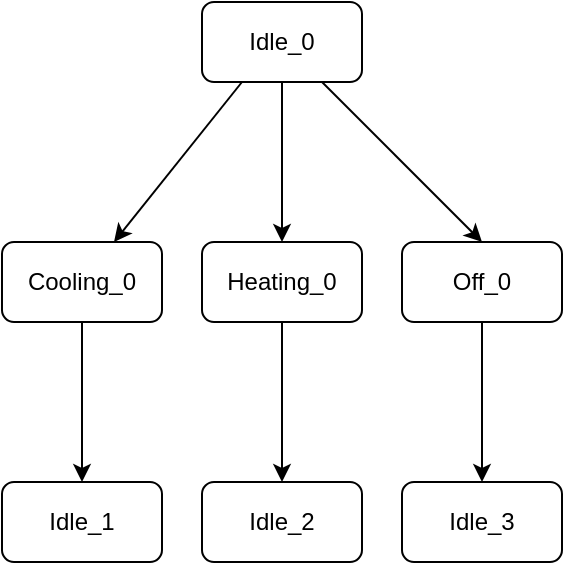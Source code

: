 <mxfile version="11.3.0" type="device" pages="1"><diagram id="X9-9b3udBA0qAwneKq57" name="Page-1"><mxGraphModel dx="735" dy="830" grid="1" gridSize="10" guides="1" tooltips="1" connect="1" arrows="1" fold="1" page="1" pageScale="1" pageWidth="850" pageHeight="1100" math="0" shadow="0"><root><mxCell id="0"/><mxCell id="1" parent="0"/><mxCell id="mOHA72rPDxy3p37IFA0B-3" value="" style="edgeStyle=orthogonalEdgeStyle;rounded=0;orthogonalLoop=1;jettySize=auto;html=1;" edge="1" parent="1" source="mOHA72rPDxy3p37IFA0B-1" target="mOHA72rPDxy3p37IFA0B-2"><mxGeometry relative="1" as="geometry"/></mxCell><mxCell id="mOHA72rPDxy3p37IFA0B-6" style="rounded=0;orthogonalLoop=1;jettySize=auto;html=1;exitX=0.25;exitY=1;exitDx=0;exitDy=0;" edge="1" parent="1" source="mOHA72rPDxy3p37IFA0B-1" target="mOHA72rPDxy3p37IFA0B-5"><mxGeometry relative="1" as="geometry"/></mxCell><mxCell id="mOHA72rPDxy3p37IFA0B-7" style="rounded=0;orthogonalLoop=1;jettySize=auto;html=1;exitX=0.75;exitY=1;exitDx=0;exitDy=0;entryX=0.5;entryY=0;entryDx=0;entryDy=0;" edge="1" parent="1" source="mOHA72rPDxy3p37IFA0B-1" target="mOHA72rPDxy3p37IFA0B-4"><mxGeometry relative="1" as="geometry"/></mxCell><mxCell id="mOHA72rPDxy3p37IFA0B-1" value="Idle_0" style="rounded=1;whiteSpace=wrap;html=1;" vertex="1" parent="1"><mxGeometry x="370" y="290" width="80" height="40" as="geometry"/></mxCell><mxCell id="mOHA72rPDxy3p37IFA0B-11" value="" style="edgeStyle=none;rounded=0;orthogonalLoop=1;jettySize=auto;html=1;" edge="1" parent="1" source="mOHA72rPDxy3p37IFA0B-2" target="mOHA72rPDxy3p37IFA0B-10"><mxGeometry relative="1" as="geometry"/></mxCell><mxCell id="mOHA72rPDxy3p37IFA0B-2" value="Heating_0" style="rounded=1;whiteSpace=wrap;html=1;" vertex="1" parent="1"><mxGeometry x="370" y="410" width="80" height="40" as="geometry"/></mxCell><mxCell id="mOHA72rPDxy3p37IFA0B-10" value="Idle_2" style="rounded=1;whiteSpace=wrap;html=1;" vertex="1" parent="1"><mxGeometry x="370" y="530" width="80" height="40" as="geometry"/></mxCell><mxCell id="mOHA72rPDxy3p37IFA0B-13" value="" style="edgeStyle=none;rounded=0;orthogonalLoop=1;jettySize=auto;html=1;" edge="1" parent="1" source="mOHA72rPDxy3p37IFA0B-4" target="mOHA72rPDxy3p37IFA0B-12"><mxGeometry relative="1" as="geometry"/></mxCell><mxCell id="mOHA72rPDxy3p37IFA0B-4" value="Off_0" style="rounded=1;whiteSpace=wrap;html=1;" vertex="1" parent="1"><mxGeometry x="470" y="410" width="80" height="40" as="geometry"/></mxCell><mxCell id="mOHA72rPDxy3p37IFA0B-12" value="Idle_3" style="rounded=1;whiteSpace=wrap;html=1;" vertex="1" parent="1"><mxGeometry x="470" y="530" width="80" height="40" as="geometry"/></mxCell><mxCell id="mOHA72rPDxy3p37IFA0B-9" value="" style="edgeStyle=none;rounded=0;orthogonalLoop=1;jettySize=auto;html=1;" edge="1" parent="1" source="mOHA72rPDxy3p37IFA0B-5" target="mOHA72rPDxy3p37IFA0B-8"><mxGeometry relative="1" as="geometry"/></mxCell><mxCell id="mOHA72rPDxy3p37IFA0B-5" value="Cooling_0" style="rounded=1;whiteSpace=wrap;html=1;" vertex="1" parent="1"><mxGeometry x="270" y="410" width="80" height="40" as="geometry"/></mxCell><mxCell id="mOHA72rPDxy3p37IFA0B-8" value="Idle_1" style="rounded=1;whiteSpace=wrap;html=1;" vertex="1" parent="1"><mxGeometry x="270" y="530" width="80" height="40" as="geometry"/></mxCell></root></mxGraphModel></diagram></mxfile>